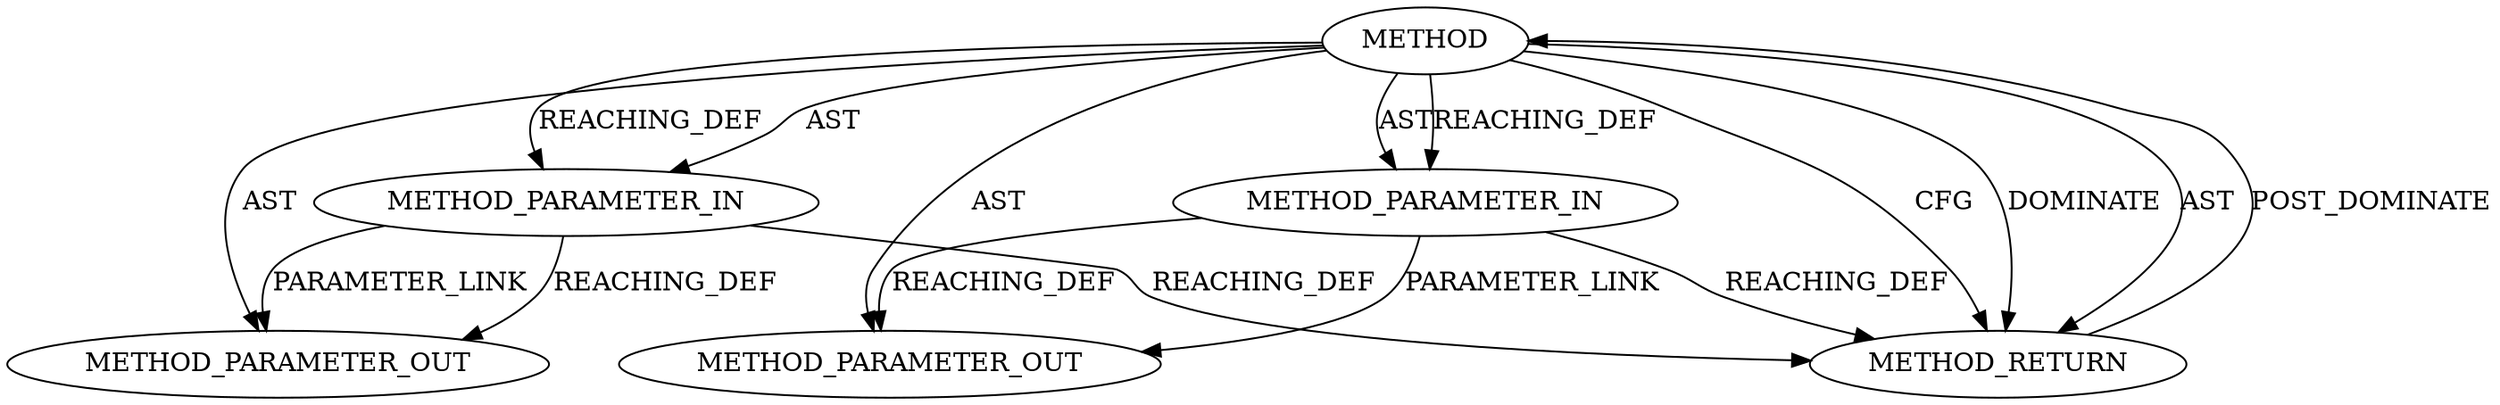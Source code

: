 digraph {
  26958 [label=METHOD_PARAMETER_OUT ORDER=2 CODE="dcont" IS_VARIADIC=false COLUMN_NUMBER=24 LINE_NUMBER=17 TYPE_FULL_NAME="ANY" EVALUATION_STRATEGY="BY_VALUE" INDEX=2 NAME="dcont"]
  26957 [label=METHOD_PARAMETER_OUT ORDER=1 CODE="cmsbio" IS_VARIADIC=false COLUMN_NUMBER=16 LINE_NUMBER=17 TYPE_FULL_NAME="ANY" EVALUATION_STRATEGY="BY_VALUE" INDEX=1 NAME="cmsbio"]
  13879 [label=METHOD_PARAMETER_IN ORDER=1 CODE="cmsbio" IS_VARIADIC=false COLUMN_NUMBER=16 LINE_NUMBER=17 TYPE_FULL_NAME="ANY" EVALUATION_STRATEGY="BY_VALUE" INDEX=1 NAME="cmsbio"]
  13878 [label=METHOD COLUMN_NUMBER=3 LINE_NUMBER=17 COLUMN_NUMBER_END=29 IS_EXTERNAL=false SIGNATURE="ANY do_free_upto (ANY,ANY)" NAME="do_free_upto" AST_PARENT_TYPE="TYPE_DECL" AST_PARENT_FULL_NAME="/home/kb/PycharmProjects/in-line-we-trust/data/raw/openssl/functions/do_free_upto--852bd35065cd9c92a3c9.c:<global>" ORDER=2 CODE="ANY do_free_upto (cmsbio,dcont)" FULL_NAME="do_free_upto" LINE_NUMBER_END=17 FILENAME="/home/kb/PycharmProjects/in-line-we-trust/data/raw/openssl/functions/do_free_upto--852bd35065cd9c92a3c9.c"]
  13880 [label=METHOD_PARAMETER_IN ORDER=2 CODE="dcont" IS_VARIADIC=false COLUMN_NUMBER=24 LINE_NUMBER=17 TYPE_FULL_NAME="ANY" EVALUATION_STRATEGY="BY_VALUE" INDEX=2 NAME="dcont"]
  13881 [label=METHOD_RETURN ORDER=3 CODE="ANY" COLUMN_NUMBER=3 LINE_NUMBER=17 TYPE_FULL_NAME="ANY" EVALUATION_STRATEGY="BY_VALUE"]
  13878 -> 13880 [label=REACHING_DEF VARIABLE=""]
  13878 -> 13881 [label=CFG ]
  13880 -> 26958 [label=REACHING_DEF VARIABLE="dcont"]
  13878 -> 26958 [label=AST ]
  13878 -> 13879 [label=AST ]
  13878 -> 13881 [label=DOMINATE ]
  13879 -> 26957 [label=PARAMETER_LINK ]
  13879 -> 26957 [label=REACHING_DEF VARIABLE="cmsbio"]
  13878 -> 13881 [label=AST ]
  13878 -> 13879 [label=REACHING_DEF VARIABLE=""]
  13878 -> 26957 [label=AST ]
  13879 -> 13881 [label=REACHING_DEF VARIABLE="cmsbio"]
  13880 -> 13881 [label=REACHING_DEF VARIABLE="dcont"]
  13880 -> 26958 [label=PARAMETER_LINK ]
  13881 -> 13878 [label=POST_DOMINATE ]
  13878 -> 13880 [label=AST ]
}
